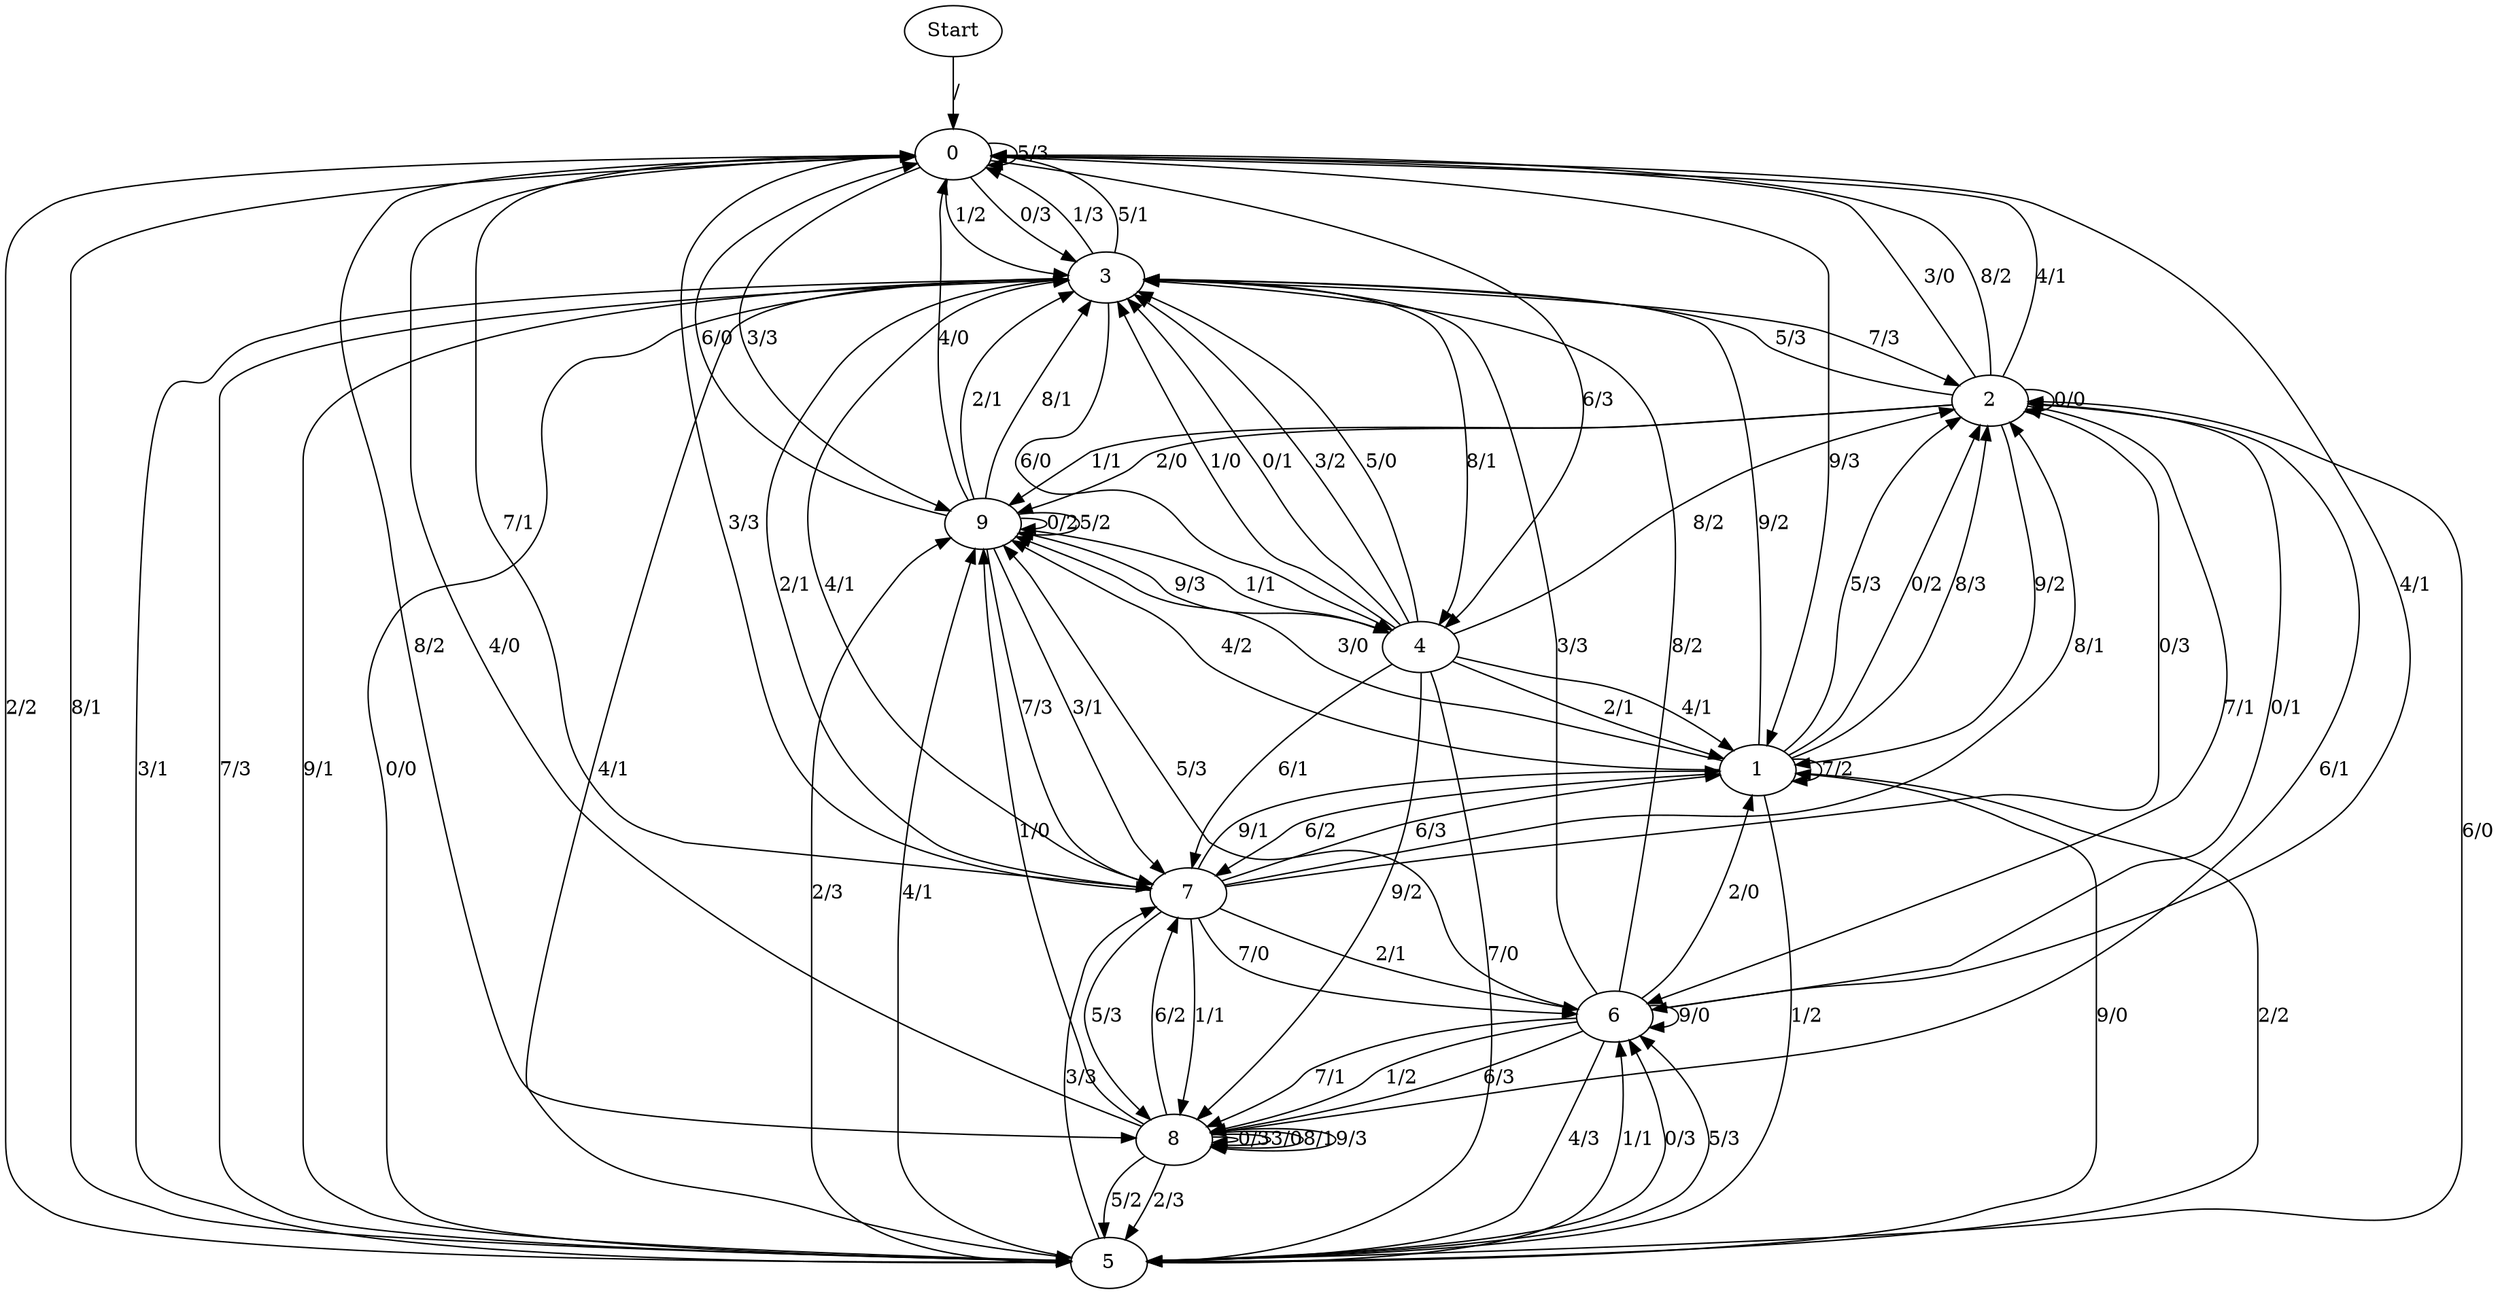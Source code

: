 digraph {
	Start -> 0 [label="/"]
	0 -> 0 [label="5/3"]
	0 -> 3 [label="1/2"]
	0 -> 5 [label="2/2"]
	0 -> 7 [label="7/1"]
	0 -> 8 [label="8/2"]
	0 -> 1 [label="9/3"]
	0 -> 3 [label="0/3"]
	0 -> 6 [label="4/1"]
	0 -> 9 [label="3/3"]
	0 -> 4 [label="6/3"]
	7 -> 6 [label="7/0"]
	7 -> 1 [label="9/1"]
	7 -> 6 [label="2/1"]
	7 -> 0 [label="3/3"]
	7 -> 8 [label="5/3"]
	7 -> 1 [label="6/3"]
	7 -> 2 [label="0/3"]
	7 -> 8 [label="1/1"]
	7 -> 3 [label="4/1"]
	7 -> 2 [label="8/1"]
	8 -> 0 [label="4/0"]
	8 -> 5 [label="5/2"]
	8 -> 8 [label="0/3"]
	8 -> 8 [label="3/0"]
	8 -> 5 [label="2/3"]
	8 -> 7 [label="6/2"]
	8 -> 8 [label="8/1"]
	8 -> 9 [label="1/0"]
	8 -> 8 [label="9/3"]
	5 -> 0 [label="8/1"]
	5 -> 9 [label="2/3"]
	5 -> 6 [label="1/1"]
	5 -> 6 [label="0/3"]
	5 -> 6 [label="5/3"]
	5 -> 2 [label="6/0"]
	5 -> 7 [label="3/3"]
	5 -> 9 [label="4/1"]
	5 -> 1 [label="9/0"]
	5 -> 3 [label="7/3"]
	6 -> 8 [label="1/2"]
	6 -> 1 [label="2/0"]
	6 -> 8 [label="7/1"]
	6 -> 2 [label="0/1"]
	6 -> 3 [label="3/3"]
	6 -> 8 [label="6/3"]
	6 -> 5 [label="4/3"]
	6 -> 3 [label="8/2"]
	6 -> 6 [label="9/0"]
	6 -> 9 [label="5/3"]
	3 -> 2 [label="7/3"]
	3 -> 0 [label="1/3"]
	3 -> 4 [label="8/1"]
	3 -> 5 [label="9/1"]
	3 -> 5 [label="0/0"]
	3 -> 7 [label="2/1"]
	3 -> 5 [label="4/1"]
	3 -> 0 [label="5/1"]
	3 -> 4 [label="6/0"]
	3 -> 5 [label="3/1"]
	2 -> 8 [label="6/1"]
	2 -> 0 [label="4/1"]
	2 -> 1 [label="9/2"]
	2 -> 2 [label="0/0"]
	2 -> 9 [label="1/1"]
	2 -> 6 [label="7/1"]
	2 -> 3 [label="5/3"]
	2 -> 9 [label="2/0"]
	2 -> 0 [label="3/0"]
	2 -> 0 [label="8/2"]
	9 -> 7 [label="7/3"]
	9 -> 9 [label="0/2"]
	9 -> 3 [label="8/1"]
	9 -> 7 [label="3/1"]
	9 -> 0 [label="4/0"]
	9 -> 0 [label="6/0"]
	9 -> 3 [label="2/1"]
	9 -> 4 [label="1/1"]
	9 -> 9 [label="5/2"]
	9 -> 4 [label="9/3"]
	4 -> 2 [label="8/2"]
	4 -> 3 [label="1/0"]
	4 -> 7 [label="6/1"]
	4 -> 3 [label="0/1"]
	4 -> 1 [label="4/1"]
	4 -> 8 [label="9/2"]
	4 -> 5 [label="7/0"]
	4 -> 3 [label="3/2"]
	4 -> 3 [label="5/0"]
	4 -> 1 [label="2/1"]
	1 -> 2 [label="5/3"]
	1 -> 2 [label="0/2"]
	1 -> 5 [label="1/2"]
	1 -> 5 [label="2/2"]
	1 -> 1 [label="7/2"]
	1 -> 9 [label="3/0"]
	1 -> 9 [label="4/2"]
	1 -> 7 [label="6/2"]
	1 -> 3 [label="9/2"]
	1 -> 2 [label="8/3"]
}